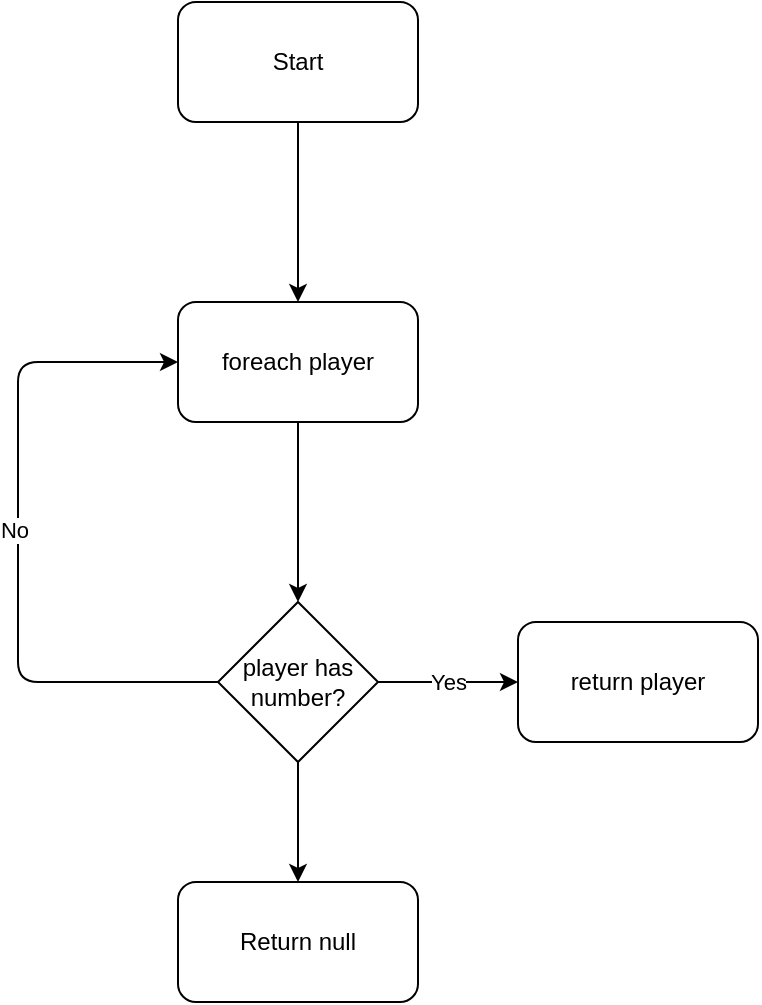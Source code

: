 <mxfile>
    <diagram id="543TqkHV2Is-hPvv4RrC" name="Page-1">
        <mxGraphModel dx="884" dy="730" grid="1" gridSize="10" guides="1" tooltips="1" connect="1" arrows="1" fold="1" page="1" pageScale="1" pageWidth="850" pageHeight="1100" math="0" shadow="0">
            <root>
                <mxCell id="0"/>
                <mxCell id="1" parent="0"/>
                <mxCell id="3" style="edgeStyle=none;html=1;" edge="1" parent="1" source="2">
                    <mxGeometry relative="1" as="geometry">
                        <mxPoint x="180" y="240" as="targetPoint"/>
                    </mxGeometry>
                </mxCell>
                <mxCell id="2" value="Start" style="rounded=1;whiteSpace=wrap;html=1;" vertex="1" parent="1">
                    <mxGeometry x="120" y="90" width="120" height="60" as="geometry"/>
                </mxCell>
                <mxCell id="5" style="edgeStyle=none;html=1;" edge="1" parent="1" source="4">
                    <mxGeometry relative="1" as="geometry">
                        <mxPoint x="180" y="390" as="targetPoint"/>
                    </mxGeometry>
                </mxCell>
                <mxCell id="4" value="foreach player" style="rounded=1;whiteSpace=wrap;html=1;" vertex="1" parent="1">
                    <mxGeometry x="120" y="240" width="120" height="60" as="geometry"/>
                </mxCell>
                <mxCell id="7" value="Yes" style="edgeStyle=none;html=1;" edge="1" parent="1" source="6">
                    <mxGeometry relative="1" as="geometry">
                        <mxPoint x="290" y="430" as="targetPoint"/>
                    </mxGeometry>
                </mxCell>
                <mxCell id="9" style="edgeStyle=none;html=1;entryX=0;entryY=0.5;entryDx=0;entryDy=0;" edge="1" parent="1" source="6" target="4">
                    <mxGeometry relative="1" as="geometry">
                        <mxPoint x="40" y="430" as="targetPoint"/>
                        <Array as="points">
                            <mxPoint x="40" y="430"/>
                            <mxPoint x="40" y="270"/>
                        </Array>
                    </mxGeometry>
                </mxCell>
                <mxCell id="10" value="No" style="edgeLabel;html=1;align=center;verticalAlign=middle;resizable=0;points=[];" vertex="1" connectable="0" parent="9">
                    <mxGeometry x="0.035" y="2" relative="1" as="geometry">
                        <mxPoint as="offset"/>
                    </mxGeometry>
                </mxCell>
                <mxCell id="11" style="edgeStyle=none;html=1;" edge="1" parent="1" source="6">
                    <mxGeometry relative="1" as="geometry">
                        <mxPoint x="180" y="530" as="targetPoint"/>
                    </mxGeometry>
                </mxCell>
                <mxCell id="6" value="player has number?" style="rhombus;whiteSpace=wrap;html=1;" vertex="1" parent="1">
                    <mxGeometry x="140" y="390" width="80" height="80" as="geometry"/>
                </mxCell>
                <mxCell id="8" value="return player" style="rounded=1;whiteSpace=wrap;html=1;" vertex="1" parent="1">
                    <mxGeometry x="290" y="400" width="120" height="60" as="geometry"/>
                </mxCell>
                <mxCell id="12" value="Return null" style="rounded=1;whiteSpace=wrap;html=1;" vertex="1" parent="1">
                    <mxGeometry x="120" y="530" width="120" height="60" as="geometry"/>
                </mxCell>
            </root>
        </mxGraphModel>
    </diagram>
</mxfile>